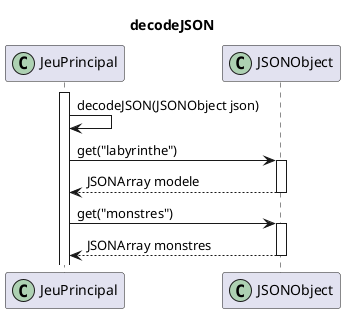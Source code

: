 @startuml 
title decodeJSON
participant JeuPrincipal << (C,#ADD1B2) >>
participant JSONObject << (C,#ADD1B2) >>


activate JeuPrincipal
JeuPrincipal -> JeuPrincipal : decodeJSON(JSONObject json)

JeuPrincipal -> JSONObject : get("labyrinthe")
activate JSONObject
JSONObject --> JeuPrincipal : JSONArray modele
deactivate JSONObject

JeuPrincipal -> JSONObject : get("monstres")
activate JSONObject
JSONObject --> JeuPrincipal : JSONArray monstres
deactivate JSONObject

@enduml